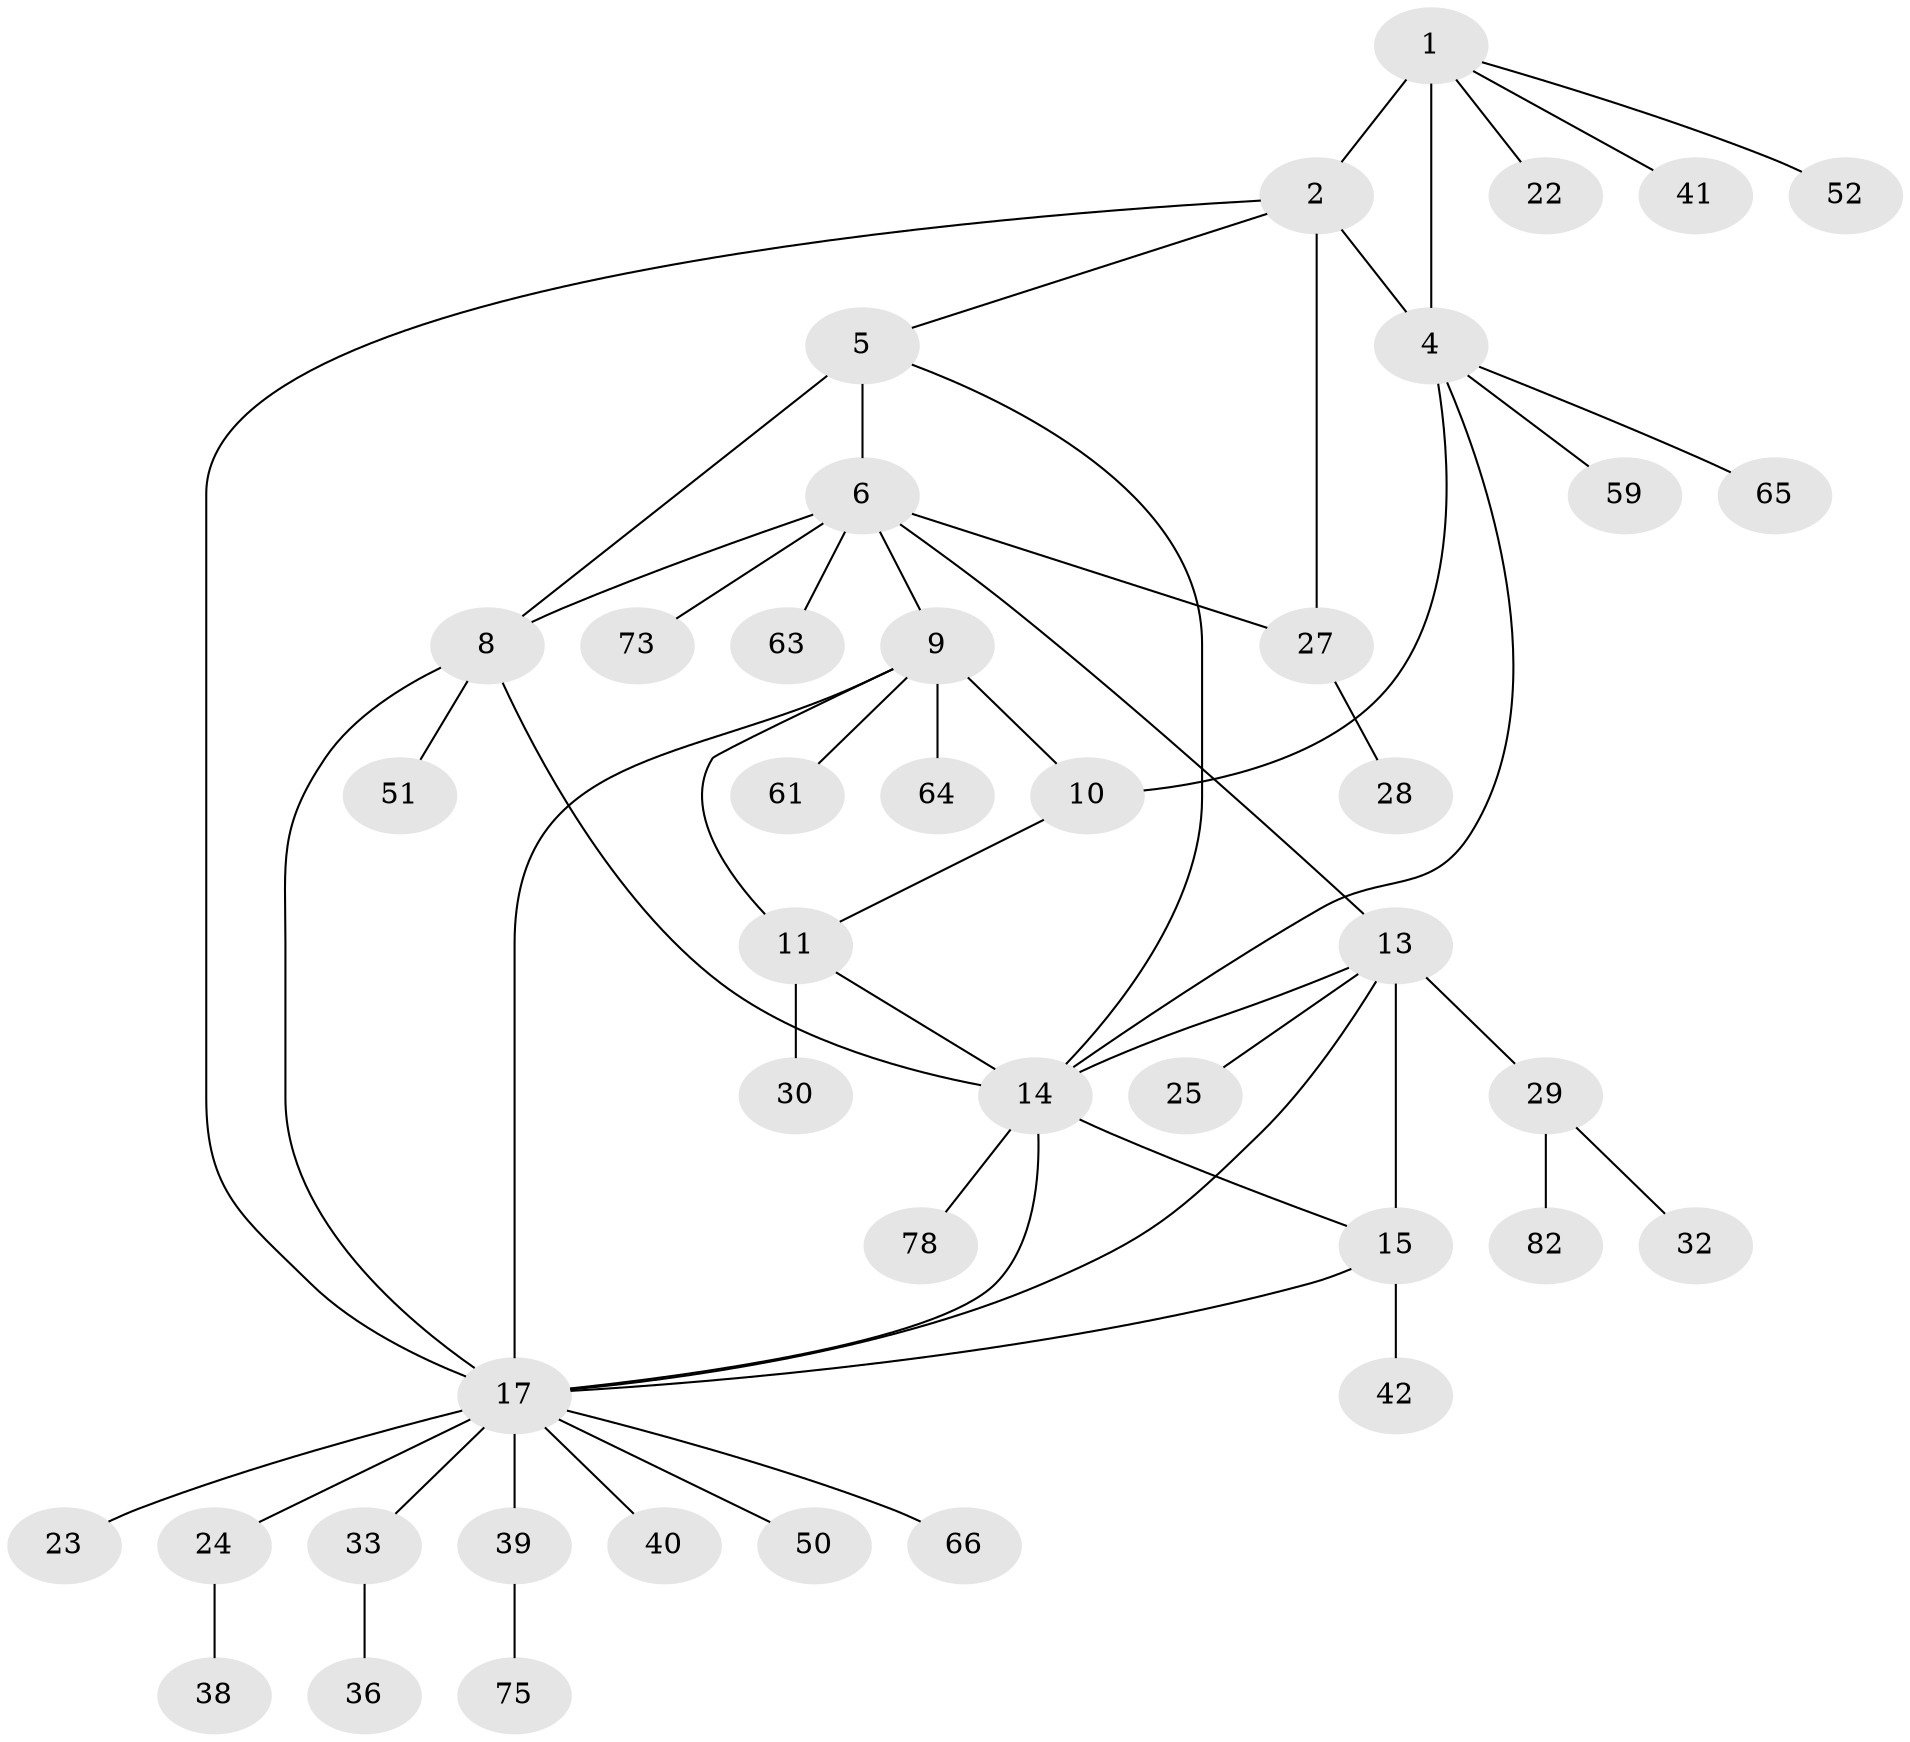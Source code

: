 // original degree distribution, {6: 0.047619047619047616, 5: 0.07142857142857142, 7: 0.05952380952380952, 8: 0.023809523809523808, 4: 0.047619047619047616, 9: 0.023809523809523808, 1: 0.5476190476190477, 2: 0.11904761904761904, 3: 0.05952380952380952}
// Generated by graph-tools (version 1.1) at 2025/15/03/09/25 04:15:46]
// undirected, 42 vertices, 56 edges
graph export_dot {
graph [start="1"]
  node [color=gray90,style=filled];
  1 [super="+3+26+35"];
  2;
  4;
  5 [super="+21+49+46"];
  6 [super="+7"];
  8 [super="+31"];
  9 [super="+12+56"];
  10 [super="+60"];
  11 [super="+53+58+47"];
  13 [super="+37+16"];
  14;
  15;
  17 [super="+48+20+44+18+19"];
  22;
  23 [super="+68"];
  24 [super="+71+55"];
  25;
  27 [super="+76"];
  28;
  29;
  30;
  32;
  33 [super="+84"];
  36;
  38;
  39;
  40;
  41;
  42;
  50;
  51;
  52;
  59 [super="+62"];
  61;
  63 [super="+74"];
  64 [super="+77+70"];
  65;
  66;
  73;
  75;
  78;
  82;
  1 -- 2 [weight=2];
  1 -- 4 [weight=2];
  1 -- 41;
  1 -- 52;
  1 -- 22;
  2 -- 4;
  2 -- 5;
  2 -- 27;
  2 -- 17;
  4 -- 10;
  4 -- 14;
  4 -- 59;
  4 -- 65;
  5 -- 6 [weight=2];
  5 -- 8;
  5 -- 14;
  6 -- 8 [weight=2];
  6 -- 9;
  6 -- 73;
  6 -- 27;
  6 -- 63;
  6 -- 13;
  8 -- 51;
  8 -- 17 [weight=2];
  8 -- 14;
  9 -- 10 [weight=2];
  9 -- 11 [weight=2];
  9 -- 64;
  9 -- 61;
  9 -- 17;
  10 -- 11;
  11 -- 14;
  11 -- 30;
  13 -- 14 [weight=2];
  13 -- 15 [weight=2];
  13 -- 29;
  13 -- 25;
  13 -- 17;
  14 -- 15;
  14 -- 78;
  14 -- 17;
  15 -- 42;
  15 -- 17;
  17 -- 23;
  17 -- 33;
  17 -- 66;
  17 -- 39;
  17 -- 40;
  17 -- 50;
  17 -- 24;
  24 -- 38;
  27 -- 28;
  29 -- 32;
  29 -- 82;
  33 -- 36;
  39 -- 75;
}
